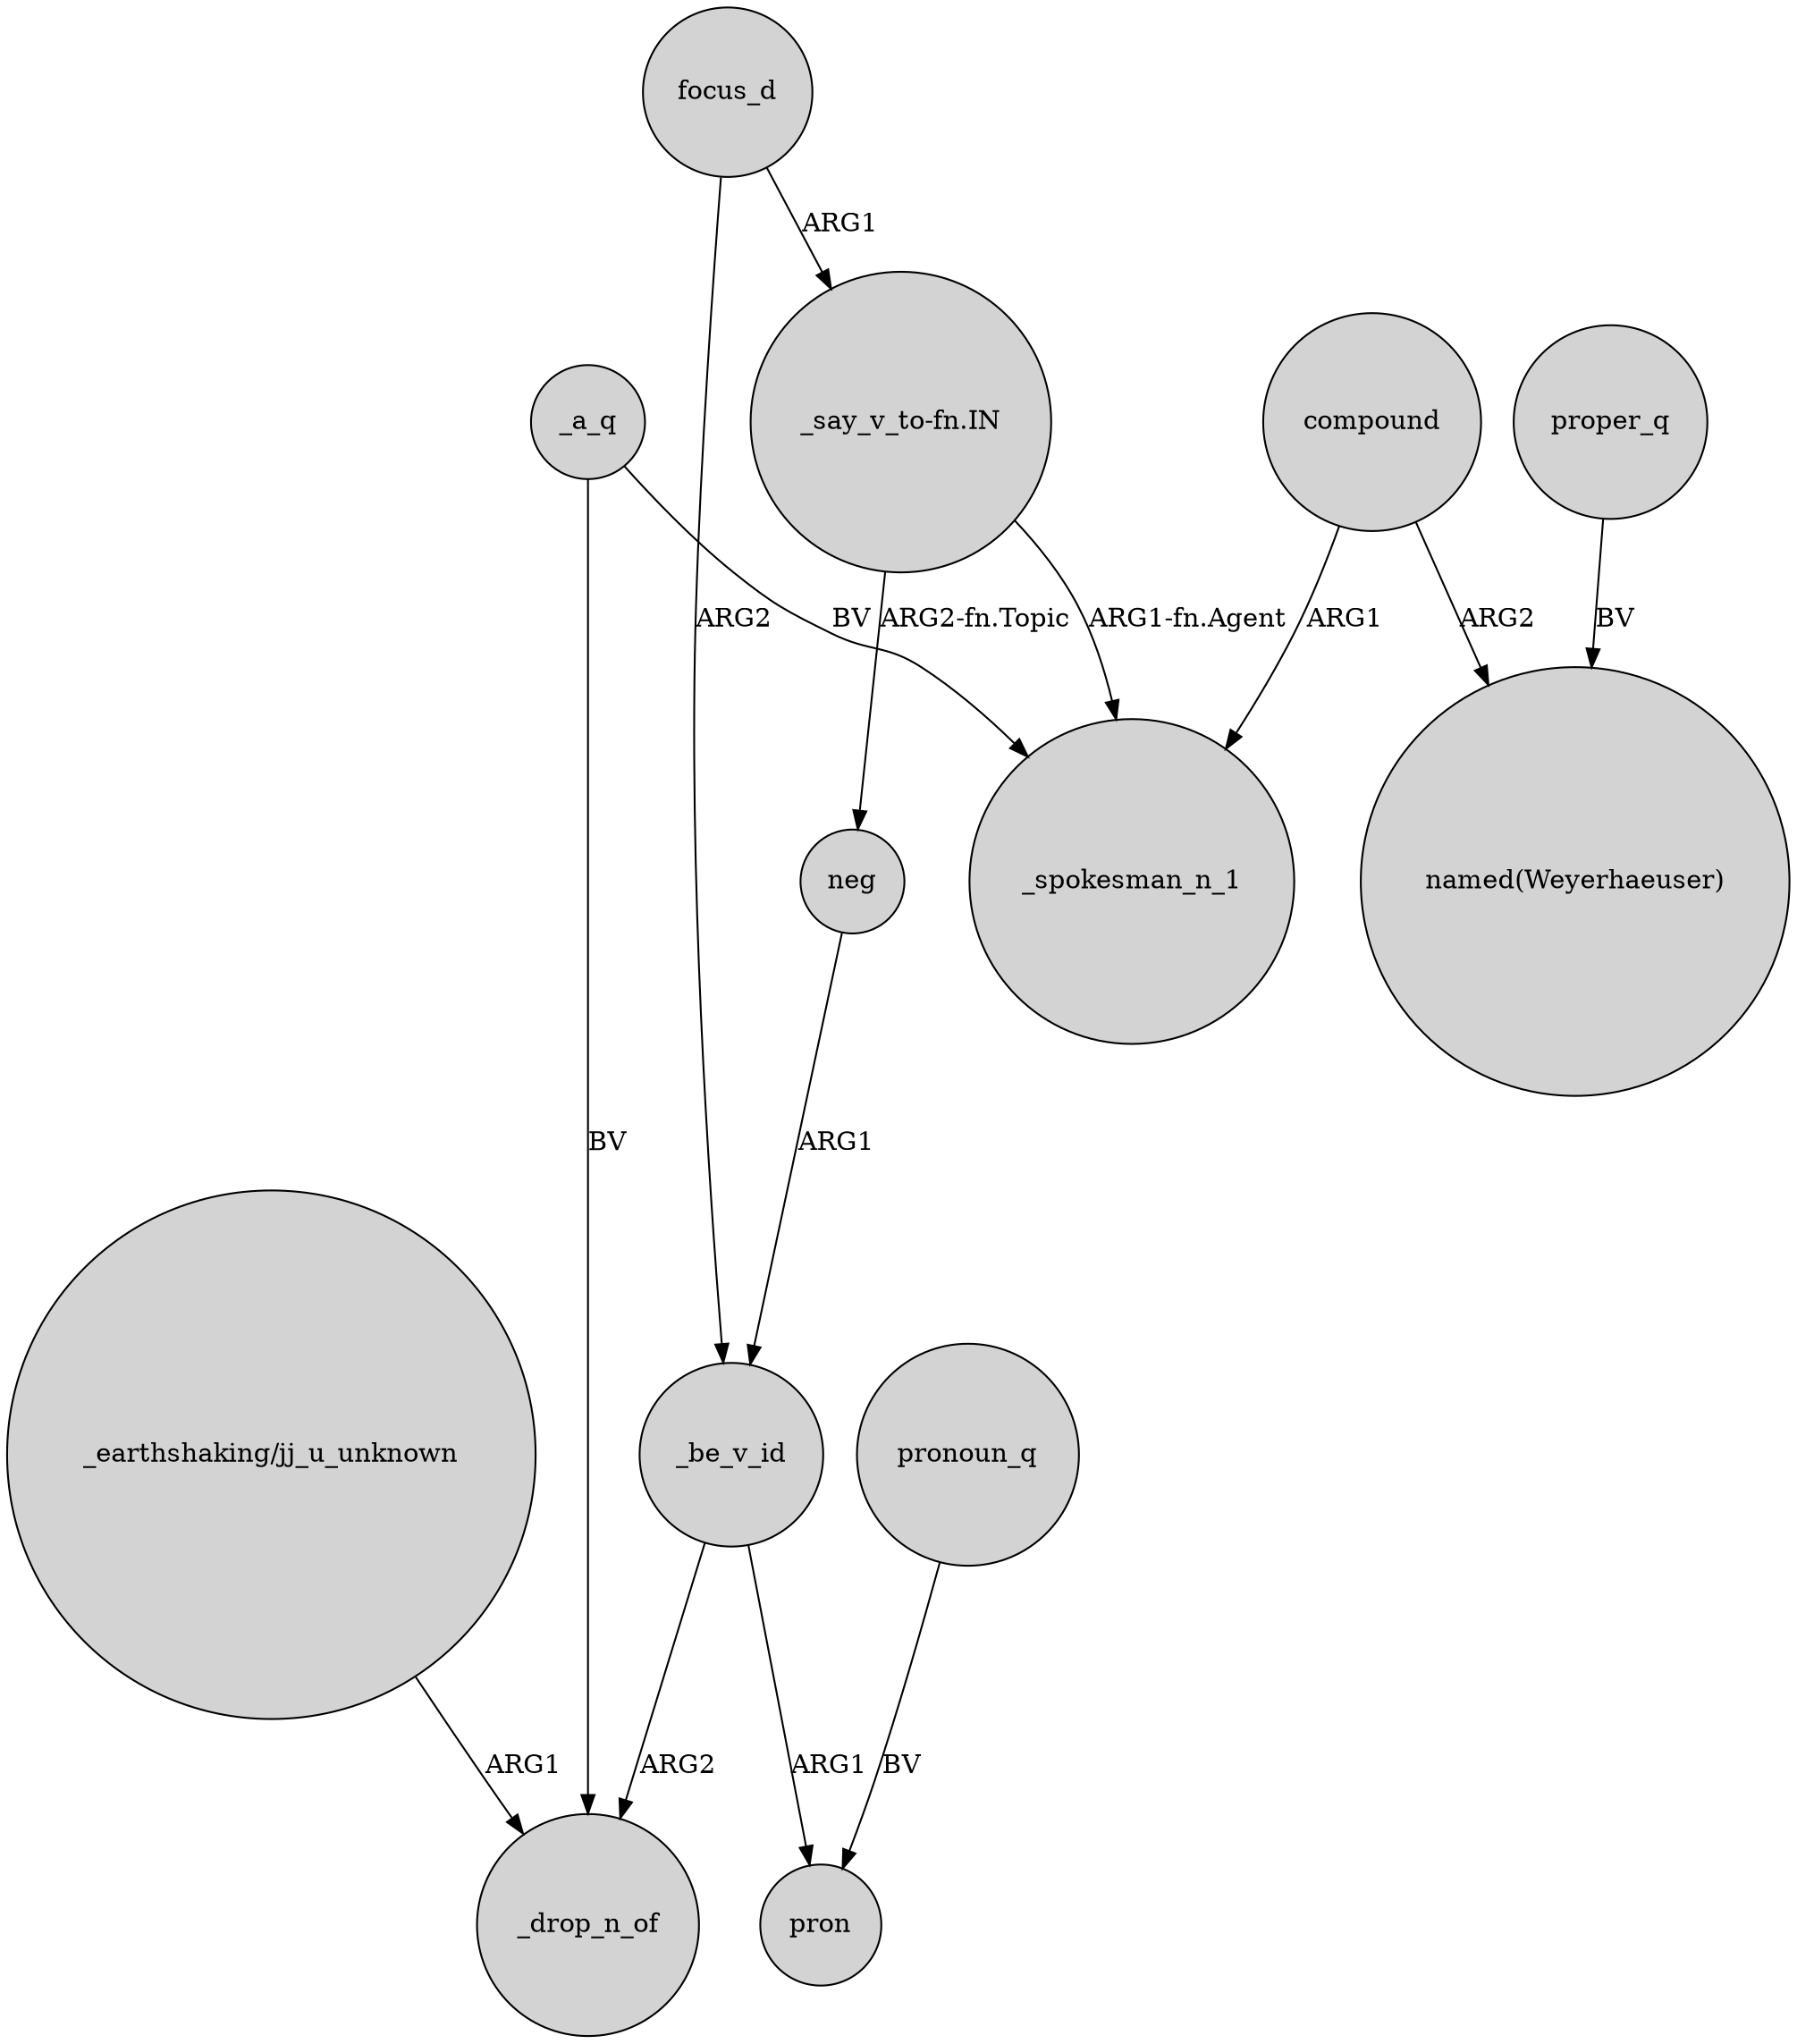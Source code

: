 digraph {
	node [shape=circle style=filled]
	focus_d -> _be_v_id [label=ARG2]
	"_earthshaking/jj_u_unknown" -> _drop_n_of [label=ARG1]
	compound -> _spokesman_n_1 [label=ARG1]
	_a_q -> _drop_n_of [label=BV]
	neg -> _be_v_id [label=ARG1]
	_be_v_id -> _drop_n_of [label=ARG2]
	"_say_v_to-fn.IN" -> neg [label="ARG2-fn.Topic"]
	_a_q -> _spokesman_n_1 [label=BV]
	proper_q -> "named(Weyerhaeuser)" [label=BV]
	_be_v_id -> pron [label=ARG1]
	compound -> "named(Weyerhaeuser)" [label=ARG2]
	"_say_v_to-fn.IN" -> _spokesman_n_1 [label="ARG1-fn.Agent"]
	focus_d -> "_say_v_to-fn.IN" [label=ARG1]
	pronoun_q -> pron [label=BV]
}
